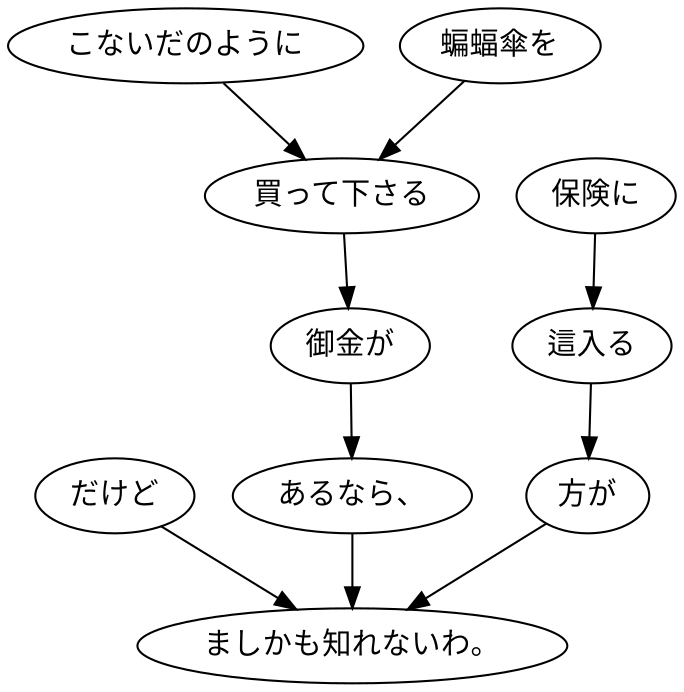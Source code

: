 digraph graph7113 {
	node0 [label="だけど"];
	node1 [label="こないだのように"];
	node2 [label="蝙蝠傘を"];
	node3 [label="買って下さる"];
	node4 [label="御金が"];
	node5 [label="あるなら、"];
	node6 [label="保険に"];
	node7 [label="這入る"];
	node8 [label="方が"];
	node9 [label="ましかも知れないわ。"];
	node0 -> node9;
	node1 -> node3;
	node2 -> node3;
	node3 -> node4;
	node4 -> node5;
	node5 -> node9;
	node6 -> node7;
	node7 -> node8;
	node8 -> node9;
}
